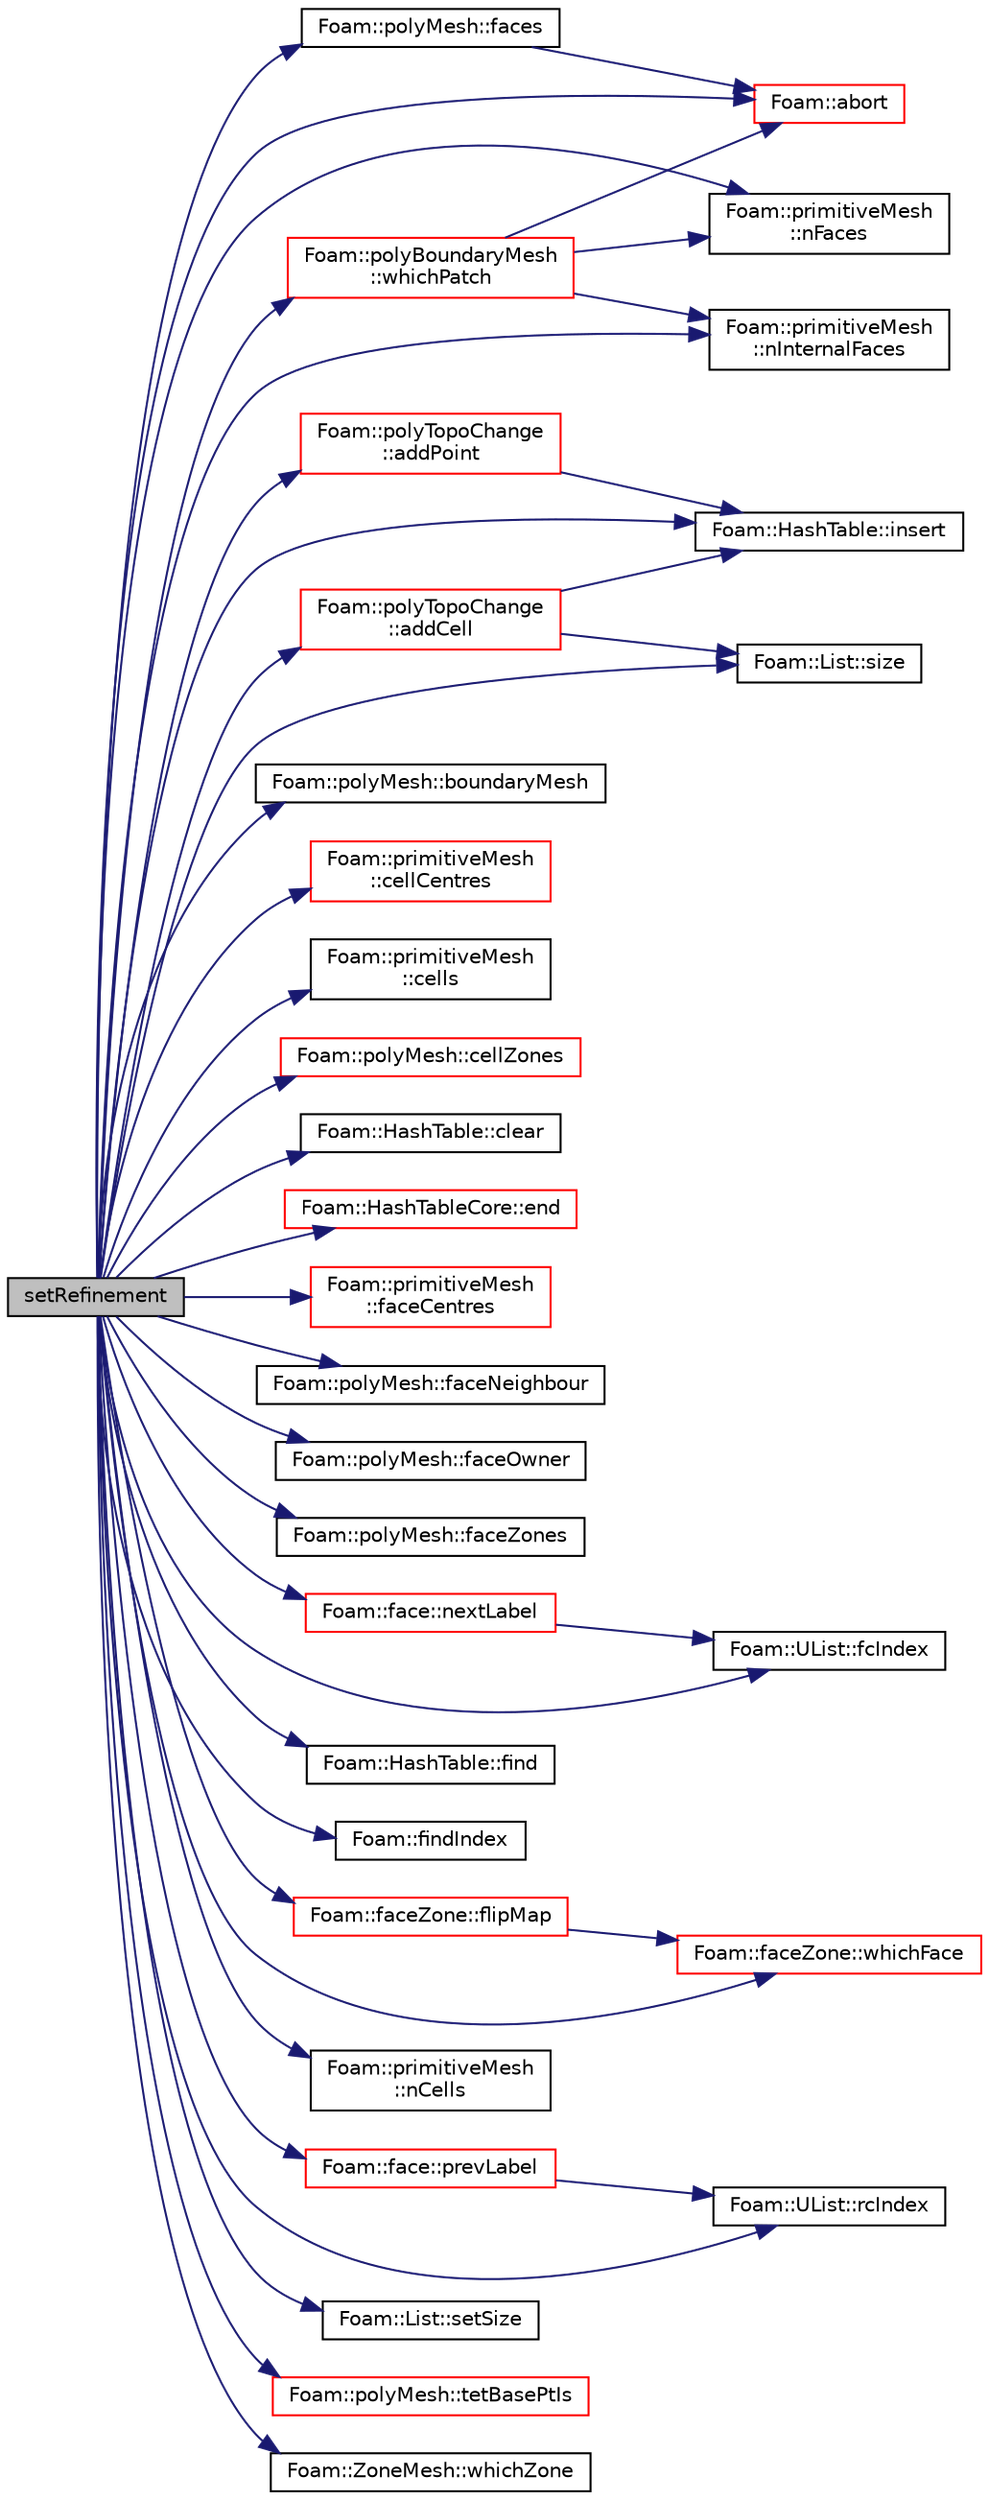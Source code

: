 digraph "setRefinement"
{
  bgcolor="transparent";
  edge [fontname="Helvetica",fontsize="10",labelfontname="Helvetica",labelfontsize="10"];
  node [fontname="Helvetica",fontsize="10",shape=record];
  rankdir="LR";
  Node914 [label="setRefinement",height=0.2,width=0.4,color="black", fillcolor="grey75", style="filled", fontcolor="black"];
  Node914 -> Node915 [color="midnightblue",fontsize="10",style="solid",fontname="Helvetica"];
  Node915 [label="Foam::abort",height=0.2,width=0.4,color="red",URL="$a21851.html#a447107a607d03e417307c203fa5fb44b"];
  Node914 -> Node960 [color="midnightblue",fontsize="10",style="solid",fontname="Helvetica"];
  Node960 [label="Foam::polyTopoChange\l::addCell",height=0.2,width=0.4,color="red",URL="$a22449.html#a64863b3faff2ec96128c3ad3b1bbe08e",tooltip="Add cell. Return new cell label. "];
  Node960 -> Node962 [color="midnightblue",fontsize="10",style="solid",fontname="Helvetica"];
  Node962 [label="Foam::HashTable::insert",height=0.2,width=0.4,color="black",URL="$a26841.html#a5eee1e0e199ad59b9cb3916cd42156e0",tooltip="Insert a new hashedEntry. "];
  Node960 -> Node964 [color="midnightblue",fontsize="10",style="solid",fontname="Helvetica"];
  Node964 [label="Foam::List::size",height=0.2,width=0.4,color="black",URL="$a26833.html#a8a5f6fa29bd4b500caf186f60245b384",tooltip="Override size to be inconsistent with allocated storage. "];
  Node914 -> Node965 [color="midnightblue",fontsize="10",style="solid",fontname="Helvetica"];
  Node965 [label="Foam::polyTopoChange\l::addPoint",height=0.2,width=0.4,color="red",URL="$a22449.html#a8f193762de4dd6a4d0d5c7b6184fcf73",tooltip="Add point. Return new point label. "];
  Node965 -> Node962 [color="midnightblue",fontsize="10",style="solid",fontname="Helvetica"];
  Node914 -> Node977 [color="midnightblue",fontsize="10",style="solid",fontname="Helvetica"];
  Node977 [label="Foam::polyMesh::boundaryMesh",height=0.2,width=0.4,color="black",URL="$a28565.html#a9f2b68c134340291eda6197f47f25484",tooltip="Return boundary mesh. "];
  Node914 -> Node978 [color="midnightblue",fontsize="10",style="solid",fontname="Helvetica"];
  Node978 [label="Foam::primitiveMesh\l::cellCentres",height=0.2,width=0.4,color="red",URL="$a28685.html#a7300aee2989c6ec70e39436816461902"];
  Node914 -> Node995 [color="midnightblue",fontsize="10",style="solid",fontname="Helvetica"];
  Node995 [label="Foam::primitiveMesh\l::cells",height=0.2,width=0.4,color="black",URL="$a28685.html#af19bf800d725a623c7b1d0101d65e7d3"];
  Node914 -> Node996 [color="midnightblue",fontsize="10",style="solid",fontname="Helvetica"];
  Node996 [label="Foam::polyMesh::cellZones",height=0.2,width=0.4,color="red",URL="$a28565.html#a935f422baa4405e3bb1d9e230b08f824",tooltip="Return cell zone mesh. "];
  Node914 -> Node999 [color="midnightblue",fontsize="10",style="solid",fontname="Helvetica"];
  Node999 [label="Foam::HashTable::clear",height=0.2,width=0.4,color="black",URL="$a26841.html#ac8bb3912a3ce86b15842e79d0b421204",tooltip="Clear all entries from table. "];
  Node914 -> Node968 [color="midnightblue",fontsize="10",style="solid",fontname="Helvetica"];
  Node968 [label="Foam::HashTableCore::end",height=0.2,width=0.4,color="red",URL="$a26849.html#a540580a296c0ff351686ceb4f27b6fe6",tooltip="iteratorEnd set to beyond the end of any HashTable "];
  Node914 -> Node990 [color="midnightblue",fontsize="10",style="solid",fontname="Helvetica"];
  Node990 [label="Foam::primitiveMesh\l::faceCentres",height=0.2,width=0.4,color="red",URL="$a28685.html#a3319847c9ee813a5398d011b08de25a4"];
  Node914 -> Node1000 [color="midnightblue",fontsize="10",style="solid",fontname="Helvetica"];
  Node1000 [label="Foam::polyMesh::faceNeighbour",height=0.2,width=0.4,color="black",URL="$a28565.html#a9fb57b52c700ed61f09ada65412d13e3",tooltip="Return face neighbour. "];
  Node914 -> Node1001 [color="midnightblue",fontsize="10",style="solid",fontname="Helvetica"];
  Node1001 [label="Foam::polyMesh::faceOwner",height=0.2,width=0.4,color="black",URL="$a28565.html#a57752b49bfee23ca1944c3fb0493974f",tooltip="Return face owner. "];
  Node914 -> Node1002 [color="midnightblue",fontsize="10",style="solid",fontname="Helvetica"];
  Node1002 [label="Foam::polyMesh::faces",height=0.2,width=0.4,color="black",URL="$a28565.html#a431c0a24765f0bb6d32f6a03ce0e9b57",tooltip="Return raw faces. "];
  Node1002 -> Node915 [color="midnightblue",fontsize="10",style="solid",fontname="Helvetica"];
  Node914 -> Node1003 [color="midnightblue",fontsize="10",style="solid",fontname="Helvetica"];
  Node1003 [label="Foam::polyMesh::faceZones",height=0.2,width=0.4,color="black",URL="$a28565.html#af216614a0f9997169eea2cade46dc9ba",tooltip="Return face zone mesh. "];
  Node914 -> Node1004 [color="midnightblue",fontsize="10",style="solid",fontname="Helvetica"];
  Node1004 [label="Foam::UList::fcIndex",height=0.2,width=0.4,color="black",URL="$a26837.html#a512534dbc231b74b95ff84902c1b2087",tooltip="Return the forward circular index, i.e. the next index. "];
  Node914 -> Node972 [color="midnightblue",fontsize="10",style="solid",fontname="Helvetica"];
  Node972 [label="Foam::HashTable::find",height=0.2,width=0.4,color="black",URL="$a26841.html#a76b2c74ebd9f33fa9f76261b027ffc11",tooltip="Find and return an iterator set at the hashedEntry. "];
  Node914 -> Node1005 [color="midnightblue",fontsize="10",style="solid",fontname="Helvetica"];
  Node1005 [label="Foam::findIndex",height=0.2,width=0.4,color="black",URL="$a21851.html#ac16695f83f370df159eed19f92d095fb",tooltip="Find first occurence of given element and return index,. "];
  Node914 -> Node1006 [color="midnightblue",fontsize="10",style="solid",fontname="Helvetica"];
  Node1006 [label="Foam::faceZone::flipMap",height=0.2,width=0.4,color="red",URL="$a28665.html#a03ecd61e4e943657de29efcacd488b19",tooltip="Return face flip map. "];
  Node1006 -> Node1330 [color="midnightblue",fontsize="10",style="solid",fontname="Helvetica"];
  Node1330 [label="Foam::faceZone::whichFace",height=0.2,width=0.4,color="red",URL="$a28665.html#a2a776b244e1eea320ab33cc0a21cf56a",tooltip="Helper function to re-direct to zone::localID(...) "];
  Node914 -> Node962 [color="midnightblue",fontsize="10",style="solid",fontname="Helvetica"];
  Node914 -> Node994 [color="midnightblue",fontsize="10",style="solid",fontname="Helvetica"];
  Node994 [label="Foam::primitiveMesh\l::nCells",height=0.2,width=0.4,color="black",URL="$a28685.html#a13b94bdb0926552bf78ad5210a73a3d5"];
  Node914 -> Node1336 [color="midnightblue",fontsize="10",style="solid",fontname="Helvetica"];
  Node1336 [label="Foam::face::nextLabel",height=0.2,width=0.4,color="red",URL="$a28369.html#a8d8ab7da5fc0315042faf1b6dcf64f4a",tooltip="Next vertex on face. "];
  Node1336 -> Node1004 [color="midnightblue",fontsize="10",style="solid",fontname="Helvetica"];
  Node914 -> Node988 [color="midnightblue",fontsize="10",style="solid",fontname="Helvetica"];
  Node988 [label="Foam::primitiveMesh\l::nFaces",height=0.2,width=0.4,color="black",URL="$a28685.html#abe602c985a3c9ffa67176e969e77ca6f"];
  Node914 -> Node1011 [color="midnightblue",fontsize="10",style="solid",fontname="Helvetica"];
  Node1011 [label="Foam::primitiveMesh\l::nInternalFaces",height=0.2,width=0.4,color="black",URL="$a28685.html#aa6c7965af1f30d16d9125deb981cbdb0"];
  Node914 -> Node1338 [color="midnightblue",fontsize="10",style="solid",fontname="Helvetica"];
  Node1338 [label="Foam::face::prevLabel",height=0.2,width=0.4,color="red",URL="$a28369.html#aedd60bf57584421ad083961cb22a459e",tooltip="Previous vertex on face. "];
  Node1338 -> Node1339 [color="midnightblue",fontsize="10",style="solid",fontname="Helvetica"];
  Node1339 [label="Foam::UList::rcIndex",height=0.2,width=0.4,color="black",URL="$a26837.html#a286b66c68007df4532de24354ec487cb",tooltip="Return the reverse circular index, i.e. the previous index. "];
  Node914 -> Node1339 [color="midnightblue",fontsize="10",style="solid",fontname="Helvetica"];
  Node914 -> Node1036 [color="midnightblue",fontsize="10",style="solid",fontname="Helvetica"];
  Node1036 [label="Foam::List::setSize",height=0.2,width=0.4,color="black",URL="$a26833.html#aedb985ffeaf1bdbfeccc2a8730405703",tooltip="Reset size of List. "];
  Node914 -> Node964 [color="midnightblue",fontsize="10",style="solid",fontname="Helvetica"];
  Node914 -> Node1340 [color="midnightblue",fontsize="10",style="solid",fontname="Helvetica"];
  Node1340 [label="Foam::polyMesh::tetBasePtIs",height=0.2,width=0.4,color="red",URL="$a28565.html#a4a7c8f492ae67f94fd90eed12d6fd79a",tooltip="Return the tetBasePtIs. "];
  Node914 -> Node1330 [color="midnightblue",fontsize="10",style="solid",fontname="Helvetica"];
  Node914 -> Node1307 [color="midnightblue",fontsize="10",style="solid",fontname="Helvetica"];
  Node1307 [label="Foam::polyBoundaryMesh\l::whichPatch",height=0.2,width=0.4,color="red",URL="$a28557.html#aa2ff13fd90903c4f4cdfe81b48b2bb92",tooltip="Return patch index for a given face label. "];
  Node1307 -> Node915 [color="midnightblue",fontsize="10",style="solid",fontname="Helvetica"];
  Node1307 -> Node988 [color="midnightblue",fontsize="10",style="solid",fontname="Helvetica"];
  Node1307 -> Node1011 [color="midnightblue",fontsize="10",style="solid",fontname="Helvetica"];
  Node914 -> Node1358 [color="midnightblue",fontsize="10",style="solid",fontname="Helvetica"];
  Node1358 [label="Foam::ZoneMesh::whichZone",height=0.2,width=0.4,color="black",URL="$a28677.html#ad9948c6afa6162ff01554f71ff676aa2",tooltip="Given a global object index, return the zone it is in. "];
}

